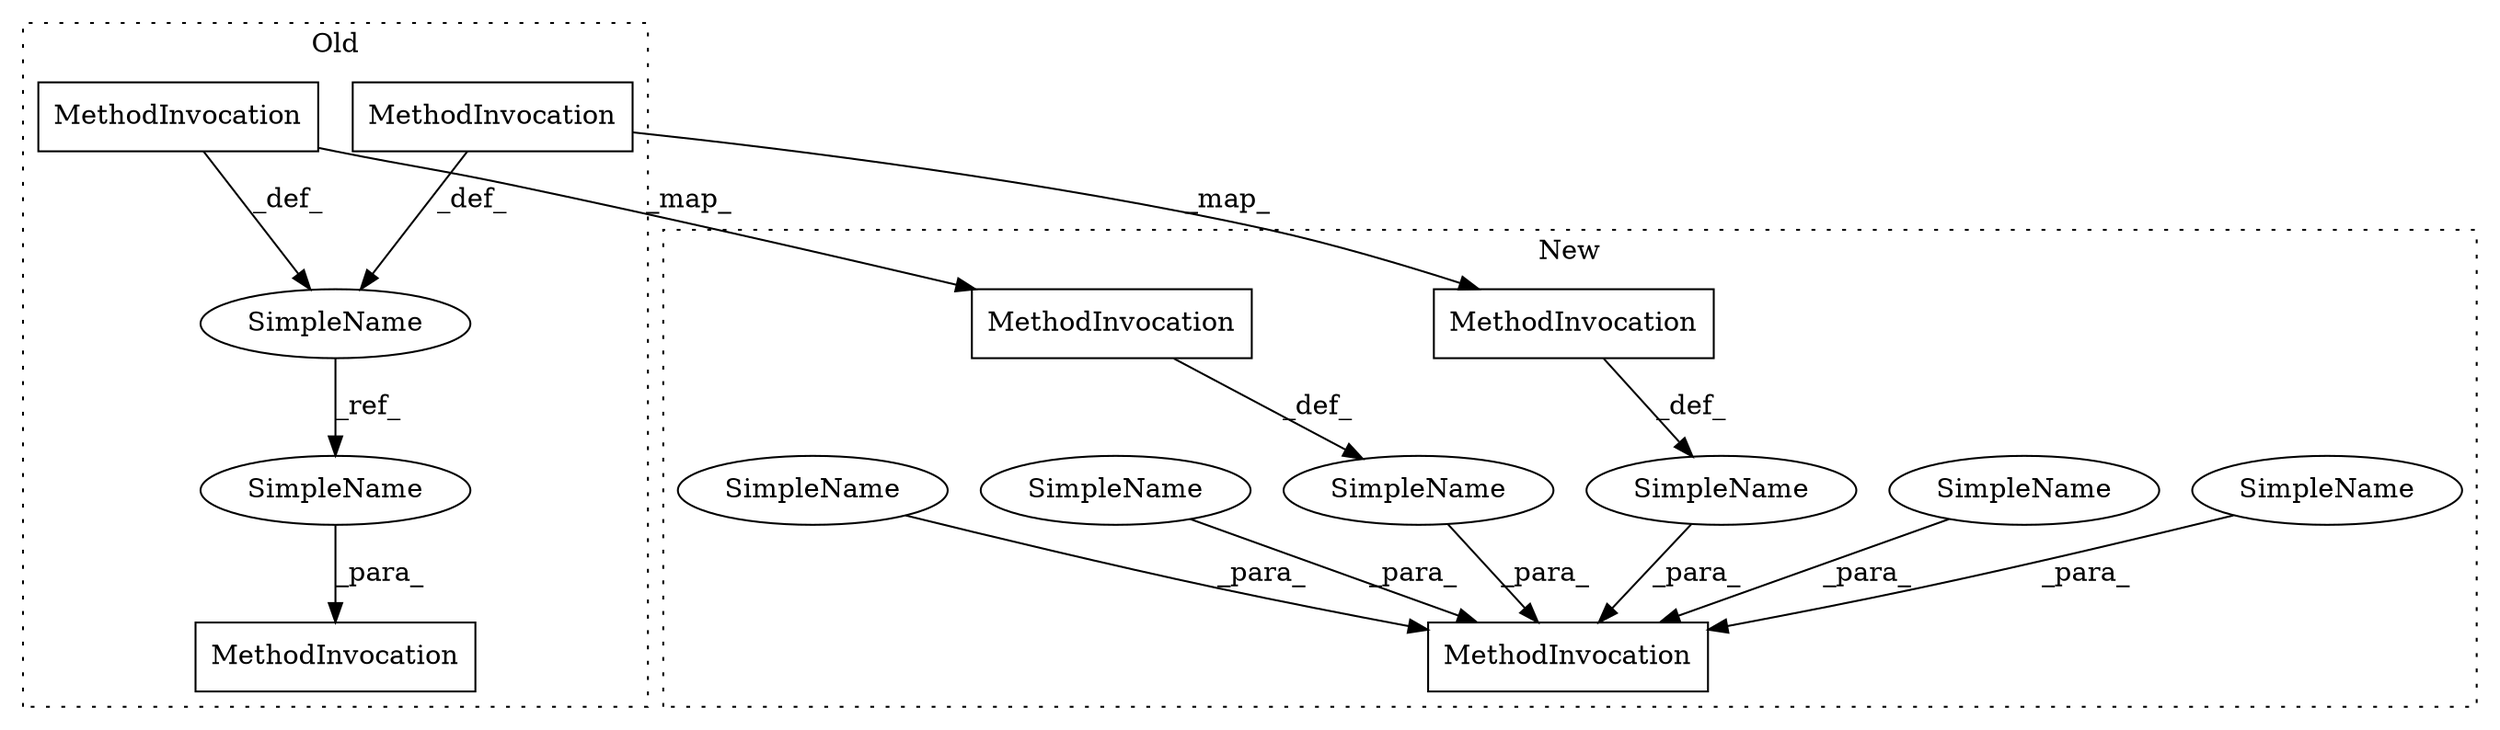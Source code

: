 digraph G {
subgraph cluster0 {
1 [label="MethodInvocation" a="32" s="3237,3249" l="7,1" shape="box"];
4 [label="MethodInvocation" a="32" s="3296,3313" l="11,1" shape="box"];
5 [label="MethodInvocation" a="32" s="3260" l="9" shape="box"];
11 [label="SimpleName" a="42" s="3307" l="6" shape="ellipse"];
14 [label="SimpleName" a="42" s="3092" l="6" shape="ellipse"];
label = "Old";
style="dotted";
}
subgraph cluster1 {
2 [label="MethodInvocation" a="32" s="3137,3149" l="7,1" shape="box"];
3 [label="MethodInvocation" a="32" s="2998,3169" l="11,1" shape="box"];
6 [label="MethodInvocation" a="32" s="3160" l="9" shape="box"];
7 [label="SimpleName" a="42" s="" l="" shape="ellipse"];
8 [label="SimpleName" a="42" s="" l="" shape="ellipse"];
9 [label="SimpleName" a="42" s="" l="" shape="ellipse"];
10 [label="SimpleName" a="42" s="" l="" shape="ellipse"];
12 [label="SimpleName" a="42" s="" l="" shape="ellipse"];
13 [label="SimpleName" a="42" s="" l="" shape="ellipse"];
label = "New";
style="dotted";
}
1 -> 2 [label="_map_"];
1 -> 14 [label="_def_"];
2 -> 13 [label="_def_"];
5 -> 6 [label="_map_"];
5 -> 14 [label="_def_"];
6 -> 8 [label="_def_"];
7 -> 3 [label="_para_"];
8 -> 3 [label="_para_"];
9 -> 3 [label="_para_"];
10 -> 3 [label="_para_"];
11 -> 4 [label="_para_"];
12 -> 3 [label="_para_"];
13 -> 3 [label="_para_"];
14 -> 11 [label="_ref_"];
}